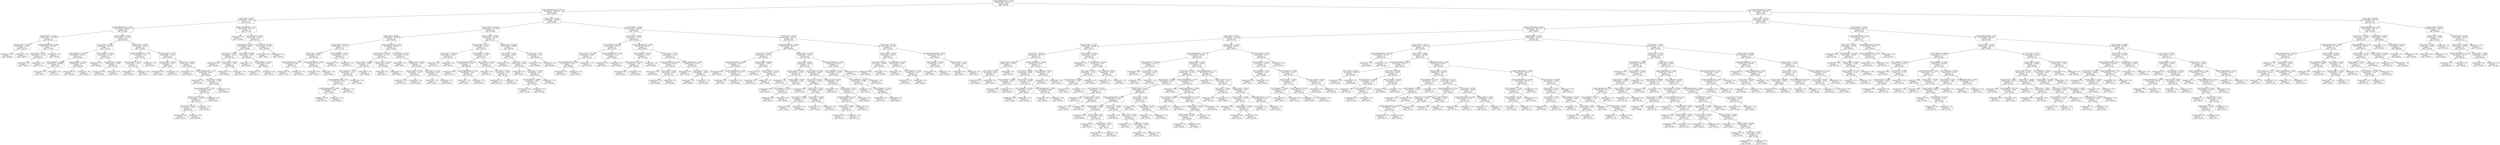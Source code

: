 digraph Tree {
node [shape=box, fontname="helvetica"] ;
edge [fontname="helvetica"] ;
0 [label="Length of Membership <= 3.225\nsquared_error = 6474.443\nsamples = 325\nvalue = 500.508"] ;
1 [label="Length of Membership <= 2.256\nsquared_error = 3666.189\nsamples = 114\nvalue = 430.413"] ;
0 -> 1 [labeldistance=2.5, labelangle=45, headlabel="True"] ;
2 [label="Time on App <= 12.61\nsquared_error = 3311.545\nsamples = 33\nvalue = 375.277"] ;
1 -> 2 ;
3 [label="Length of Membership <= 1.108\nsquared_error = 2036.635\nsamples = 24\nvalue = 351.912"] ;
2 -> 3 ;
4 [label="Session Length <= 32.871\nsquared_error = 1313.938\nsamples = 5\nvalue = 299.784"] ;
3 -> 4 ;
5 [label="Session Length <= 31.827\nsquared_error = 22.164\nsamples = 2\nvalue = 261.378"] ;
4 -> 5 ;
6 [label="squared_error = 0.0\nsamples = 1\nvalue = 266.086"] ;
5 -> 6 ;
7 [label="squared_error = -0.0\nsamples = 1\nvalue = 256.671"] ;
5 -> 7 ;
8 [label="Length of Membership <= 0.953\nsquared_error = 536.206\nsamples = 3\nvalue = 325.389"] ;
4 -> 8 ;
9 [label="Time on App <= 11.771\nsquared_error = 26.538\nsamples = 2\nvalue = 309.287"] ;
8 -> 9 ;
10 [label="squared_error = 0.0\nsamples = 1\nvalue = 304.136"] ;
9 -> 10 ;
11 [label="squared_error = 0.0\nsamples = 1\nvalue = 314.439"] ;
9 -> 11 ;
12 [label="squared_error = 0.0\nsamples = 1\nvalue = 357.591"] ;
8 -> 12 ;
13 [label="Time on Website <= 36.81\nsquared_error = 1323.576\nsamples = 19\nvalue = 365.629"] ;
3 -> 13 ;
14 [label="Time on App <= 11.659\nsquared_error = 1285.276\nsamples = 7\nvalue = 336.501"] ;
13 -> 14 ;
15 [label="Time on Website <= 35.791\nsquared_error = 1190.776\nsamples = 4\nvalue = 316.865"] ;
14 -> 15 ;
16 [label="Time on Website <= 35.569\nsquared_error = 1298.886\nsamples = 2\nvalue = 338.23"] ;
15 -> 16 ;
17 [label="squared_error = 0.0\nsamples = 1\nvalue = 302.19"] ;
16 -> 17 ;
18 [label="squared_error = 0.0\nsamples = 1\nvalue = 374.27"] ;
16 -> 18 ;
19 [label="Time on Website <= 35.942\nsquared_error = 169.735\nsamples = 2\nvalue = 295.499"] ;
15 -> 19 ;
20 [label="squared_error = 0.0\nsamples = 1\nvalue = 308.528"] ;
19 -> 20 ;
21 [label="squared_error = -0.0\nsamples = 1\nvalue = 282.471"] ;
19 -> 21 ;
22 [label="Time on Website <= 35.887\nsquared_error = 211.622\nsamples = 3\nvalue = 362.684"] ;
14 -> 22 ;
23 [label="squared_error = 0.0\nsamples = 1\nvalue = 382.416"] ;
22 -> 23 ;
24 [label="Session Length <= 32.997\nsquared_error = 25.407\nsamples = 2\nvalue = 352.817"] ;
22 -> 24 ;
25 [label="squared_error = 0.0\nsamples = 1\nvalue = 357.858"] ;
24 -> 25 ;
26 [label="squared_error = 0.0\nsamples = 1\nvalue = 347.777"] ;
24 -> 26 ;
27 [label="Session Length <= 33.021\nsquared_error = 562.28\nsamples = 12\nvalue = 382.621"] ;
13 -> 27 ;
28 [label="Length of Membership <= 1.709\nsquared_error = 38.5\nsamples = 3\nvalue = 346.976"] ;
27 -> 28 ;
29 [label="Session Length <= 32.424\nsquared_error = 1.552\nsamples = 2\nvalue = 351.304"] ;
28 -> 29 ;
30 [label="squared_error = 0.0\nsamples = 1\nvalue = 350.058"] ;
29 -> 30 ;
31 [label="squared_error = 0.0\nsamples = 1\nvalue = 352.55"] ;
29 -> 31 ;
32 [label="squared_error = -0.0\nsamples = 1\nvalue = 338.32"] ;
28 -> 32 ;
33 [label="Session Length <= 33.54\nsquared_error = 172.181\nsamples = 9\nvalue = 394.503"] ;
27 -> 33 ;
34 [label="Session Length <= 33.424\nsquared_error = 5.262\nsamples = 2\nvalue = 376.18"] ;
33 -> 34 ;
35 [label="squared_error = 0.0\nsamples = 1\nvalue = 373.886"] ;
34 -> 35 ;
36 [label="squared_error = 0.0\nsamples = 1\nvalue = 378.474"] ;
34 -> 36 ;
37 [label="Time on App <= 10.761\nsquared_error = 96.543\nsamples = 7\nvalue = 399.738"] ;
33 -> 37 ;
38 [label="squared_error = 0.0\nsamples = 1\nvalue = 384.627"] ;
37 -> 38 ;
39 [label="Length of Membership <= 1.377\nsquared_error = 68.233\nsamples = 6\nvalue = 402.256"] ;
37 -> 39 ;
40 [label="squared_error = 0.0\nsamples = 1\nvalue = 385.095"] ;
39 -> 40 ;
41 [label="Time on App <= 11.995\nsquared_error = 11.198\nsamples = 5\nvalue = 405.688"] ;
39 -> 41 ;
42 [label="Length of Membership <= 2.152\nsquared_error = 3.828\nsamples = 4\nvalue = 407.115"] ;
41 -> 42 ;
43 [label="Session Length <= 34.156\nsquared_error = 0.279\nsamples = 3\nvalue = 408.213"] ;
42 -> 43 ;
44 [label="Time on App <= 11.755\nsquared_error = 0.001\nsamples = 2\nvalue = 407.84"] ;
43 -> 44 ;
45 [label="squared_error = 0.0\nsamples = 1\nvalue = 407.876"] ;
44 -> 45 ;
46 [label="squared_error = 0.0\nsamples = 1\nvalue = 407.804"] ;
44 -> 46 ;
47 [label="squared_error = -0.0\nsamples = 1\nvalue = 408.958"] ;
43 -> 47 ;
48 [label="squared_error = -0.0\nsamples = 1\nvalue = 403.82"] ;
42 -> 48 ;
49 [label="squared_error = 0.0\nsamples = 1\nvalue = 399.984"] ;
41 -> 49 ;
50 [label="Length of Membership <= 1.311\nsquared_error = 1373.073\nsamples = 9\nvalue = 437.586"] ;
2 -> 50 ;
51 [label="squared_error = 0.0\nsamples = 1\nvalue = 357.864"] ;
50 -> 51 ;
52 [label="Session Length <= 34.151\nsquared_error = 650.945\nsamples = 8\nvalue = 447.551"] ;
50 -> 52 ;
53 [label="Time on Website <= 36.52\nsquared_error = 88.967\nsamples = 6\nvalue = 434.685"] ;
52 -> 53 ;
54 [label="Time on App <= 12.675\nsquared_error = 20.361\nsamples = 3\nvalue = 442.782"] ;
53 -> 54 ;
55 [label="squared_error = 0.0\nsamples = 1\nvalue = 436.581"] ;
54 -> 55 ;
56 [label="Time on App <= 12.862\nsquared_error = 1.705\nsamples = 2\nvalue = 445.882"] ;
54 -> 56 ;
57 [label="squared_error = 0.0\nsamples = 1\nvalue = 444.576"] ;
56 -> 57 ;
58 [label="squared_error = -0.0\nsamples = 1\nvalue = 447.188"] ;
56 -> 58 ;
59 [label="Time on App <= 12.896\nsquared_error = 26.475\nsamples = 3\nvalue = 426.589"] ;
53 -> 59 ;
60 [label="squared_error = 0.0\nsamples = 1\nvalue = 419.939"] ;
59 -> 60 ;
61 [label="Time on Website <= 37.871\nsquared_error = 6.542\nsamples = 2\nvalue = 429.914"] ;
59 -> 61 ;
62 [label="squared_error = 0.0\nsamples = 1\nvalue = 427.357"] ;
61 -> 62 ;
63 [label="squared_error = 0.0\nsamples = 1\nvalue = 432.472"] ;
61 -> 63 ;
64 [label="Time on Website <= 37.615\nsquared_error = 350.487\nsamples = 2\nvalue = 486.149"] ;
52 -> 64 ;
65 [label="squared_error = 0.0\nsamples = 1\nvalue = 504.87"] ;
64 -> 65 ;
66 [label="squared_error = 0.0\nsamples = 1\nvalue = 467.428"] ;
64 -> 66 ;
67 [label="Time on App <= 11.829\nsquared_error = 2067.634\nsamples = 81\nvalue = 452.875"] ;
1 -> 67 ;
68 [label="Session Length <= 33.029\nsquared_error = 807.305\nsamples = 33\nvalue = 413.987"] ;
67 -> 68 ;
69 [label="Time on App <= 10.846\nsquared_error = 462.362\nsamples = 18\nvalue = 396.195"] ;
68 -> 69 ;
70 [label="Session Length <= 32.529\nsquared_error = 306.011\nsamples = 6\nvalue = 377.19"] ;
69 -> 70 ;
71 [label="Time on App <= 10.399\nsquared_error = 97.927\nsamples = 4\nvalue = 367.032"] ;
70 -> 71 ;
72 [label="Length of Membership <= 2.77\nsquared_error = 0.341\nsamples = 2\nvalue = 357.199"] ;
71 -> 72 ;
73 [label="squared_error = 0.0\nsamples = 1\nvalue = 357.783"] ;
72 -> 73 ;
74 [label="squared_error = -0.0\nsamples = 1\nvalue = 356.616"] ;
72 -> 74 ;
75 [label="Length of Membership <= 2.852\nsquared_error = 2.15\nsamples = 2\nvalue = 376.865"] ;
71 -> 75 ;
76 [label="squared_error = 0.0\nsamples = 1\nvalue = 375.398"] ;
75 -> 76 ;
77 [label="squared_error = -0.0\nsamples = 1\nvalue = 378.331"] ;
75 -> 77 ;
78 [label="Time on Website <= 37.147\nsquared_error = 103.024\nsamples = 2\nvalue = 397.507"] ;
70 -> 78 ;
79 [label="squared_error = 0.0\nsamples = 1\nvalue = 407.657"] ;
78 -> 79 ;
80 [label="squared_error = -0.0\nsamples = 1\nvalue = 387.357"] ;
78 -> 80 ;
81 [label="Length of Membership <= 2.796\nsquared_error = 269.656\nsamples = 12\nvalue = 405.697"] ;
69 -> 81 ;
82 [label="Time on Website <= 37.425\nsquared_error = 146.759\nsamples = 7\nvalue = 397.401"] ;
81 -> 82 ;
83 [label="Session Length <= 32.845\nsquared_error = 20.281\nsamples = 5\nvalue = 390.399"] ;
82 -> 83 ;
84 [label="Time on Website <= 37.113\nsquared_error = 6.513\nsamples = 4\nvalue = 388.458"] ;
83 -> 84 ;
85 [label="Length of Membership <= 2.622\nsquared_error = 2.445\nsamples = 3\nvalue = 387.209"] ;
84 -> 85 ;
86 [label="Length of Membership <= 2.485\nsquared_error = 0.494\nsamples = 2\nvalue = 388.238"] ;
85 -> 86 ;
87 [label="squared_error = 0.0\nsamples = 1\nvalue = 387.535"] ;
86 -> 87 ;
88 [label="squared_error = -0.0\nsamples = 1\nvalue = 388.941"] ;
86 -> 88 ;
89 [label="squared_error = 0.0\nsamples = 1\nvalue = 385.152"] ;
85 -> 89 ;
90 [label="squared_error = -0.0\nsamples = 1\nvalue = 392.205"] ;
84 -> 90 ;
91 [label="squared_error = -0.0\nsamples = 1\nvalue = 398.163"] ;
83 -> 91 ;
92 [label="Session Length <= 32.703\nsquared_error = 34.031\nsamples = 2\nvalue = 414.904"] ;
82 -> 92 ;
93 [label="squared_error = 0.0\nsamples = 1\nvalue = 420.738"] ;
92 -> 93 ;
94 [label="squared_error = 0.0\nsamples = 1\nvalue = 409.07"] ;
92 -> 94 ;
95 [label="Time on Website <= 35.61\nsquared_error = 210.425\nsamples = 5\nvalue = 417.313"] ;
81 -> 95 ;
96 [label="squared_error = 0.0\nsamples = 1\nvalue = 392.81"] ;
95 -> 96 ;
97 [label="Session Length <= 32.469\nsquared_error = 75.417\nsamples = 4\nvalue = 423.438"] ;
95 -> 97 ;
98 [label="Session Length <= 31.978\nsquared_error = 2.345\nsamples = 2\nvalue = 414.827"] ;
97 -> 98 ;
99 [label="squared_error = 0.0\nsamples = 1\nvalue = 416.358"] ;
98 -> 99 ;
100 [label="squared_error = 0.0\nsamples = 1\nvalue = 413.296"] ;
98 -> 100 ;
101 [label="Time on App <= 11.565\nsquared_error = 0.186\nsamples = 2\nvalue = 432.049"] ;
97 -> 101 ;
102 [label="squared_error = 0.0\nsamples = 1\nvalue = 431.618"] ;
101 -> 102 ;
103 [label="squared_error = 0.0\nsamples = 1\nvalue = 432.481"] ;
101 -> 103 ;
104 [label="Session Length <= 33.691\nsquared_error = 385.552\nsamples = 15\nvalue = 435.337"] ;
68 -> 104 ;
105 [label="Session Length <= 33.179\nsquared_error = 239.92\nsamples = 8\nvalue = 422.732"] ;
104 -> 105 ;
106 [label="Time on App <= 11.591\nsquared_error = 22.089\nsamples = 2\nvalue = 447.423"] ;
105 -> 106 ;
107 [label="squared_error = 0.0\nsamples = 1\nvalue = 452.123"] ;
106 -> 107 ;
108 [label="squared_error = 0.0\nsamples = 1\nvalue = 442.723"] ;
106 -> 108 ;
109 [label="Time on Website <= 37.462\nsquared_error = 41.586\nsamples = 6\nvalue = 414.502"] ;
105 -> 109 ;
110 [label="Length of Membership <= 2.78\nsquared_error = 21.136\nsamples = 3\nvalue = 409.768"] ;
109 -> 110 ;
111 [label="squared_error = 0.0\nsamples = 1\nvalue = 403.767"] ;
110 -> 111 ;
112 [label="Length of Membership <= 3.074\nsquared_error = 4.692\nsamples = 2\nvalue = 412.769"] ;
110 -> 112 ;
113 [label="squared_error = 0.0\nsamples = 1\nvalue = 414.935"] ;
112 -> 113 ;
114 [label="squared_error = -0.0\nsamples = 1\nvalue = 410.603"] ;
112 -> 114 ;
115 [label="Session Length <= 33.303\nsquared_error = 17.22\nsamples = 3\nvalue = 419.236"] ;
109 -> 115 ;
116 [label="squared_error = 0.0\nsamples = 1\nvalue = 413.372"] ;
115 -> 116 ;
117 [label="Time on App <= 10.632\nsquared_error = 0.04\nsamples = 2\nvalue = 422.168"] ;
115 -> 117 ;
118 [label="squared_error = 0.0\nsamples = 1\nvalue = 422.369"] ;
117 -> 118 ;
119 [label="squared_error = -0.0\nsamples = 1\nvalue = 421.967"] ;
117 -> 119 ;
120 [label="Session Length <= 34.466\nsquared_error = 162.898\nsamples = 7\nvalue = 449.742"] ;
104 -> 120 ;
121 [label="Time on App <= 10.837\nsquared_error = 82.881\nsamples = 5\nvalue = 443.371"] ;
120 -> 121 ;
122 [label="squared_error = 0.0\nsamples = 1\nvalue = 426.775"] ;
121 -> 122 ;
123 [label="Time on App <= 10.97\nsquared_error = 17.538\nsamples = 4\nvalue = 447.519"] ;
121 -> 123 ;
124 [label="squared_error = 0.0\nsamples = 1\nvalue = 442.667"] ;
123 -> 124 ;
125 [label="Time on App <= 11.456\nsquared_error = 12.92\nsamples = 3\nvalue = 449.137"] ;
123 -> 125 ;
126 [label="Time on Website <= 36.946\nsquared_error = 0.002\nsamples = 2\nvalue = 451.678"] ;
125 -> 126 ;
127 [label="squared_error = 0.0\nsamples = 1\nvalue = 451.728"] ;
126 -> 127 ;
128 [label="squared_error = 0.0\nsamples = 1\nvalue = 451.629"] ;
126 -> 128 ;
129 [label="squared_error = -0.0\nsamples = 1\nvalue = 444.054"] ;
125 -> 129 ;
130 [label="Time on App <= 10.8\nsquared_error = 7.695\nsamples = 2\nvalue = 465.672"] ;
120 -> 130 ;
131 [label="squared_error = 0.0\nsamples = 1\nvalue = 468.446"] ;
130 -> 131 ;
132 [label="squared_error = 0.0\nsamples = 1\nvalue = 462.898"] ;
130 -> 132 ;
133 [label="Session Length <= 32.438\nsquared_error = 1179.593\nsamples = 48\nvalue = 479.611"] ;
67 -> 133 ;
134 [label="Time on App <= 12.257\nsquared_error = 755.09\nsamples = 14\nvalue = 449.922"] ;
133 -> 134 ;
135 [label="Time on Website <= 36.788\nsquared_error = 182.793\nsamples = 5\nvalue = 423.34"] ;
134 -> 135 ;
136 [label="Session Length <= 31.659\nsquared_error = 64.941\nsamples = 3\nvalue = 433.129"] ;
135 -> 136 ;
137 [label="Length of Membership <= 3.139\nsquared_error = 21.391\nsamples = 2\nvalue = 428.096"] ;
136 -> 137 ;
138 [label="squared_error = 0.0\nsamples = 1\nvalue = 423.471"] ;
137 -> 138 ;
139 [label="squared_error = 0.0\nsamples = 1\nvalue = 432.721"] ;
137 -> 139 ;
140 [label="squared_error = -0.0\nsamples = 1\nvalue = 443.197"] ;
136 -> 140 ;
141 [label="Length of Membership <= 2.839\nsquared_error = 0.193\nsamples = 2\nvalue = 408.656"] ;
135 -> 141 ;
142 [label="squared_error = 0.0\nsamples = 1\nvalue = 408.217"] ;
141 -> 142 ;
143 [label="squared_error = 0.0\nsamples = 1\nvalue = 409.095"] ;
141 -> 143 ;
144 [label="Length of Membership <= 2.764\nsquared_error = 462.38\nsamples = 9\nvalue = 464.69"] ;
134 -> 144 ;
145 [label="Time on Website <= 36.522\nsquared_error = 11.641\nsamples = 3\nvalue = 444.222"] ;
144 -> 145 ;
146 [label="Time on Website <= 36.139\nsquared_error = 3.393\nsamples = 2\nvalue = 446.388"] ;
145 -> 146 ;
147 [label="squared_error = 0.0\nsamples = 1\nvalue = 448.23"] ;
146 -> 147 ;
148 [label="squared_error = 0.0\nsamples = 1\nvalue = 444.546"] ;
146 -> 148 ;
149 [label="squared_error = -0.0\nsamples = 1\nvalue = 439.891"] ;
145 -> 149 ;
150 [label="Time on App <= 12.734\nsquared_error = 373.551\nsamples = 6\nvalue = 474.924"] ;
144 -> 150 ;
151 [label="Length of Membership <= 3.032\nsquared_error = 306.66\nsamples = 3\nvalue = 462.106"] ;
150 -> 151 ;
152 [label="squared_error = 0.0\nsamples = 1\nvalue = 440.003"] ;
151 -> 152 ;
153 [label="Time on App <= 12.399\nsquared_error = 93.567\nsamples = 2\nvalue = 473.158"] ;
151 -> 153 ;
154 [label="squared_error = 0.0\nsamples = 1\nvalue = 463.485"] ;
153 -> 154 ;
155 [label="squared_error = 0.0\nsamples = 1\nvalue = 482.831"] ;
153 -> 155 ;
156 [label="Length of Membership <= 2.98\nsquared_error = 111.856\nsamples = 3\nvalue = 487.742"] ;
150 -> 156 ;
157 [label="squared_error = 0.0\nsamples = 1\nvalue = 501.122"] ;
156 -> 157 ;
158 [label="Time on App <= 13.011\nsquared_error = 33.498\nsamples = 2\nvalue = 481.051"] ;
156 -> 158 ;
159 [label="squared_error = 0.0\nsamples = 1\nvalue = 486.839"] ;
158 -> 159 ;
160 [label="squared_error = -0.0\nsamples = 1\nvalue = 475.263"] ;
158 -> 160 ;
161 [label="Time on App <= 13.154\nsquared_error = 842.001\nsamples = 34\nvalue = 491.836"] ;
133 -> 161 ;
162 [label="Length of Membership <= 2.603\nsquared_error = 519.211\nsamples = 25\nvalue = 480.846"] ;
161 -> 162 ;
163 [label="Time on App <= 12.678\nsquared_error = 293.744\nsamples = 6\nvalue = 455.831"] ;
162 -> 163 ;
164 [label="Length of Membership <= 2.325\nsquared_error = 155.543\nsamples = 3\nvalue = 442.402"] ;
163 -> 164 ;
165 [label="squared_error = 0.0\nsamples = 1\nvalue = 426.155"] ;
164 -> 165 ;
166 [label="Length of Membership <= 2.454\nsquared_error = 35.327\nsamples = 2\nvalue = 450.526"] ;
164 -> 166 ;
167 [label="squared_error = 0.0\nsamples = 1\nvalue = 456.47"] ;
166 -> 167 ;
168 [label="squared_error = -0.0\nsamples = 1\nvalue = 444.582"] ;
166 -> 168 ;
169 [label="Session Length <= 32.908\nsquared_error = 71.263\nsamples = 3\nvalue = 469.26"] ;
163 -> 169 ;
170 [label="squared_error = 0.0\nsamples = 1\nvalue = 458.377"] ;
169 -> 170 ;
171 [label="Session Length <= 33.336\nsquared_error = 18.057\nsamples = 2\nvalue = 474.702"] ;
169 -> 171 ;
172 [label="squared_error = 0.0\nsamples = 1\nvalue = 470.453"] ;
171 -> 172 ;
173 [label="squared_error = 0.0\nsamples = 1\nvalue = 478.951"] ;
171 -> 173 ;
174 [label="Session Length <= 34.052\nsquared_error = 330.416\nsamples = 19\nvalue = 488.745"] ;
162 -> 174 ;
175 [label="Time on App <= 12.04\nsquared_error = 186.239\nsamples = 14\nvalue = 481.767"] ;
174 -> 175 ;
176 [label="Session Length <= 33.283\nsquared_error = 71.302\nsamples = 4\nvalue = 465.308"] ;
175 -> 176 ;
177 [label="squared_error = 0.0\nsamples = 1\nvalue = 479.732"] ;
176 -> 177 ;
178 [label="Session Length <= 33.543\nsquared_error = 2.599\nsamples = 3\nvalue = 460.5"] ;
176 -> 178 ;
179 [label="squared_error = 0.0\nsamples = 1\nvalue = 462.657"] ;
178 -> 179 ;
180 [label="Time on Website <= 36.381\nsquared_error = 0.41\nsamples = 2\nvalue = 459.421"] ;
178 -> 180 ;
181 [label="squared_error = 0.0\nsamples = 1\nvalue = 458.781"] ;
180 -> 181 ;
182 [label="squared_error = 0.0\nsamples = 1\nvalue = 460.061"] ;
180 -> 182 ;
183 [label="Session Length <= 33.398\nsquared_error = 80.499\nsamples = 10\nvalue = 488.351"] ;
175 -> 183 ;
184 [label="Time on App <= 12.293\nsquared_error = 35.986\nsamples = 5\nvalue = 480.601"] ;
183 -> 184 ;
185 [label="squared_error = 0.0\nsamples = 1\nvalue = 471.603"] ;
184 -> 185 ;
186 [label="Time on App <= 12.548\nsquared_error = 19.683\nsamples = 4\nvalue = 482.85"] ;
184 -> 186 ;
187 [label="Time on App <= 12.499\nsquared_error = 3.74\nsamples = 2\nvalue = 486.454"] ;
186 -> 187 ;
188 [label="squared_error = 0.0\nsamples = 1\nvalue = 484.52"] ;
187 -> 188 ;
189 [label="squared_error = -0.0\nsamples = 1\nvalue = 488.388"] ;
187 -> 189 ;
190 [label="Time on App <= 12.646\nsquared_error = 9.654\nsamples = 2\nvalue = 479.246"] ;
186 -> 190 ;
191 [label="squared_error = 0.0\nsamples = 1\nvalue = 476.139"] ;
190 -> 191 ;
192 [label="squared_error = -0.0\nsamples = 1\nvalue = 482.354"] ;
190 -> 192 ;
193 [label="Session Length <= 33.453\nsquared_error = 4.87\nsamples = 5\nvalue = 496.102"] ;
183 -> 193 ;
194 [label="squared_error = 0.0\nsamples = 1\nvalue = 492.105"] ;
193 -> 194 ;
195 [label="Session Length <= 33.771\nsquared_error = 1.095\nsamples = 4\nvalue = 497.101"] ;
193 -> 195 ;
196 [label="Length of Membership <= 2.9\nsquared_error = 0.018\nsamples = 3\nvalue = 497.701"] ;
195 -> 196 ;
197 [label="Time on App <= 12.229\nsquared_error = 0.0\nsamples = 2\nvalue = 497.795"] ;
196 -> 197 ;
198 [label="squared_error = 0.0\nsamples = 1\nvalue = 497.812"] ;
197 -> 198 ;
199 [label="squared_error = -0.0\nsamples = 1\nvalue = 497.779"] ;
197 -> 199 ;
200 [label="squared_error = 0.0\nsamples = 1\nvalue = 497.514"] ;
196 -> 200 ;
201 [label="squared_error = 0.0\nsamples = 1\nvalue = 495.299"] ;
195 -> 201 ;
202 [label="Length of Membership <= 3.092\nsquared_error = 216.08\nsamples = 5\nvalue = 508.282"] ;
174 -> 202 ;
203 [label="Time on Website <= 38.165\nsquared_error = 151.263\nsamples = 4\nvalue = 503.407"] ;
202 -> 203 ;
204 [label="Time on Website <= 36.812\nsquared_error = 41.289\nsamples = 3\nvalue = 497.075"] ;
203 -> 204 ;
205 [label="squared_error = 0.0\nsamples = 1\nvalue = 506.132"] ;
204 -> 205 ;
206 [label="Time on Website <= 37.469\nsquared_error = 0.402\nsamples = 2\nvalue = 492.546"] ;
204 -> 206 ;
207 [label="squared_error = 0.0\nsamples = 1\nvalue = 493.18"] ;
206 -> 207 ;
208 [label="squared_error = 0.0\nsamples = 1\nvalue = 491.912"] ;
206 -> 208 ;
209 [label="squared_error = -0.0\nsamples = 1\nvalue = 522.404"] ;
203 -> 209 ;
210 [label="squared_error = 0.0\nsamples = 1\nvalue = 527.783"] ;
202 -> 210 ;
211 [label="Time on App <= 13.502\nsquared_error = 471.146\nsamples = 9\nvalue = 522.364"] ;
161 -> 211 ;
212 [label="Session Length <= 33.622\nsquared_error = 199.039\nsamples = 5\nvalue = 507.637"] ;
211 -> 212 ;
213 [label="Time on App <= 13.332\nsquared_error = 26.805\nsamples = 2\nvalue = 523.242"] ;
212 -> 213 ;
214 [label="squared_error = 0.0\nsamples = 1\nvalue = 528.419"] ;
213 -> 214 ;
215 [label="squared_error = -0.0\nsamples = 1\nvalue = 518.065"] ;
213 -> 215 ;
216 [label="Time on Website <= 36.74\nsquared_error = 43.276\nsamples = 3\nvalue = 497.233"] ;
212 -> 216 ;
217 [label="squared_error = 0.0\nsamples = 1\nvalue = 506.536"] ;
216 -> 217 ;
218 [label="Time on Website <= 37.149\nsquared_error = 0.001\nsamples = 2\nvalue = 492.581"] ;
216 -> 218 ;
219 [label="squared_error = 0.0\nsamples = 1\nvalue = 492.557"] ;
218 -> 219 ;
220 [label="squared_error = 0.0\nsamples = 1\nvalue = 492.606"] ;
218 -> 220 ;
221 [label="Length of Membership <= 2.908\nsquared_error = 201.242\nsamples = 4\nvalue = 540.774"] ;
211 -> 221 ;
222 [label="Time on Website <= 37.056\nsquared_error = 4.535\nsamples = 2\nvalue = 526.927"] ;
221 -> 222 ;
223 [label="squared_error = 0.0\nsamples = 1\nvalue = 529.057"] ;
222 -> 223 ;
224 [label="squared_error = 0.0\nsamples = 1\nvalue = 524.798"] ;
222 -> 224 ;
225 [label="Session Length <= 33.77\nsquared_error = 14.493\nsamples = 2\nvalue = 554.62"] ;
221 -> 225 ;
226 [label="squared_error = 0.0\nsamples = 1\nvalue = 550.813"] ;
225 -> 226 ;
227 [label="squared_error = -0.0\nsamples = 1\nvalue = 558.427"] ;
225 -> 227 ;
228 [label="Length of Membership <= 4.916\nsquared_error = 3902.836\nsamples = 211\nvalue = 538.38"] ;
0 -> 228 [labeldistance=2.5, labelangle=-45, headlabel="False"] ;
229 [label="Time on App <= 12.62\nsquared_error = 2629.427\nsamples = 184\nvalue = 525.929"] ;
228 -> 229 ;
230 [label="Length of Membership <= 3.885\nsquared_error = 2107.168\nsamples = 128\nvalue = 508.441"] ;
229 -> 230 ;
231 [label="Time on App <= 11.359\nsquared_error = 1105.88\nsamples = 58\nvalue = 477.755"] ;
230 -> 231 ;
232 [label="Session Length <= 33.312\nsquared_error = 650.889\nsamples = 17\nvalue = 441.141"] ;
231 -> 232 ;
233 [label="Time on App <= 10.531\nsquared_error = 308.147\nsamples = 11\nvalue = 426.137"] ;
232 -> 233 ;
234 [label="Session Length <= 32.96\nsquared_error = 203.585\nsamples = 3\nvalue = 403.15"] ;
233 -> 234 ;
235 [label="Time on App <= 10.211\nsquared_error = 0.618\nsamples = 2\nvalue = 393.071"] ;
234 -> 235 ;
236 [label="squared_error = 0.0\nsamples = 1\nvalue = 393.857"] ;
235 -> 236 ;
237 [label="squared_error = 0.0\nsamples = 1\nvalue = 392.285"] ;
235 -> 237 ;
238 [label="squared_error = 0.0\nsamples = 1\nvalue = 423.308"] ;
234 -> 238 ;
239 [label="Length of Membership <= 3.688\nsquared_error = 74.919\nsamples = 8\nvalue = 434.756"] ;
233 -> 239 ;
240 [label="Time on App <= 10.948\nsquared_error = 50.988\nsamples = 6\nvalue = 431.278"] ;
239 -> 240 ;
241 [label="Time on Website <= 36.912\nsquared_error = 0.286\nsamples = 2\nvalue = 425.21"] ;
240 -> 241 ;
242 [label="squared_error = 0.0\nsamples = 1\nvalue = 425.745"] ;
241 -> 242 ;
243 [label="squared_error = 0.0\nsamples = 1\nvalue = 424.675"] ;
241 -> 243 ;
244 [label="Time on App <= 10.998\nsquared_error = 48.727\nsamples = 4\nvalue = 434.312"] ;
240 -> 244 ;
245 [label="Time on Website <= 37.348\nsquared_error = 0.901\nsamples = 2\nvalue = 440.947"] ;
244 -> 245 ;
246 [label="squared_error = 0.0\nsamples = 1\nvalue = 439.998"] ;
245 -> 246 ;
247 [label="squared_error = -0.0\nsamples = 1\nvalue = 441.897"] ;
245 -> 247 ;
248 [label="Length of Membership <= 3.582\nsquared_error = 8.486\nsamples = 2\nvalue = 427.676"] ;
244 -> 248 ;
249 [label="squared_error = 0.0\nsamples = 1\nvalue = 424.763"] ;
248 -> 249 ;
250 [label="squared_error = -0.0\nsamples = 1\nvalue = 430.589"] ;
248 -> 250 ;
251 [label="Time on Website <= 36.355\nsquared_error = 1.504\nsamples = 2\nvalue = 445.192"] ;
239 -> 251 ;
252 [label="squared_error = 0.0\nsamples = 1\nvalue = 446.419"] ;
251 -> 252 ;
253 [label="squared_error = -0.0\nsamples = 1\nvalue = 443.966"] ;
251 -> 253 ;
254 [label="Time on Website <= 35.973\nsquared_error = 109.862\nsamples = 6\nvalue = 468.648"] ;
232 -> 254 ;
255 [label="squared_error = 0.0\nsamples = 1\nvalue = 451.457"] ;
254 -> 255 ;
256 [label="Time on Website <= 37.718\nsquared_error = 60.91\nsamples = 5\nvalue = 472.086"] ;
254 -> 256 ;
257 [label="Time on App <= 10.771\nsquared_error = 17.381\nsamples = 3\nvalue = 477.821"] ;
256 -> 257 ;
258 [label="Session Length <= 33.998\nsquared_error = 1.516\nsamples = 2\nvalue = 474.96"] ;
257 -> 258 ;
259 [label="squared_error = 0.0\nsamples = 1\nvalue = 476.191"] ;
258 -> 259 ;
260 [label="squared_error = -0.0\nsamples = 1\nvalue = 473.729"] ;
258 -> 260 ;
261 [label="squared_error = 0.0\nsamples = 1\nvalue = 483.543"] ;
257 -> 261 ;
262 [label="Time on Website <= 38.407\nsquared_error = 2.866\nsamples = 2\nvalue = 463.484"] ;
256 -> 262 ;
263 [label="squared_error = 0.0\nsamples = 1\nvalue = 461.791"] ;
262 -> 263 ;
264 [label="squared_error = -0.0\nsamples = 1\nvalue = 465.177"] ;
262 -> 264 ;
265 [label="Session Length <= 33.297\nsquared_error = 508.192\nsamples = 41\nvalue = 492.937"] ;
231 -> 265 ;
266 [label="Length of Membership <= 3.277\nsquared_error = 234.468\nsamples = 32\nvalue = 483.972"] ;
265 -> 266 ;
267 [label="Time on Website <= 36.463\nsquared_error = 175.732\nsamples = 3\nvalue = 454.565"] ;
266 -> 267 ;
268 [label="squared_error = 0.0\nsamples = 1\nvalue = 472.992"] ;
267 -> 268 ;
269 [label="Time on App <= 11.596\nsquared_error = 8.932\nsamples = 2\nvalue = 445.352"] ;
267 -> 269 ;
270 [label="squared_error = 0.0\nsamples = 1\nvalue = 448.34"] ;
269 -> 270 ;
271 [label="squared_error = -0.0\nsamples = 1\nvalue = 442.363"] ;
269 -> 271 ;
272 [label="Session Length <= 32.841\nsquared_error = 141.831\nsamples = 29\nvalue = 487.014"] ;
266 -> 272 ;
273 [label="Time on App <= 12.403\nsquared_error = 115.438\nsamples = 21\nvalue = 483.171"] ;
272 -> 273 ;
274 [label="Session Length <= 32.009\nsquared_error = 97.352\nsamples = 14\nvalue = 479.135"] ;
273 -> 274 ;
275 [label="Time on Website <= 37.159\nsquared_error = 23.493\nsamples = 3\nvalue = 467.096"] ;
274 -> 275 ;
276 [label="squared_error = 0.0\nsamples = 1\nvalue = 473.95"] ;
275 -> 276 ;
277 [label="Session Length <= 31.659\nsquared_error = 0.006\nsamples = 2\nvalue = 463.669"] ;
275 -> 277 ;
278 [label="squared_error = 0.0\nsamples = 1\nvalue = 463.591"] ;
277 -> 278 ;
279 [label="squared_error = 0.0\nsamples = 1\nvalue = 463.746"] ;
277 -> 279 ;
280 [label="Session Length <= 32.712\nsquared_error = 67.185\nsamples = 11\nvalue = 482.418"] ;
274 -> 280 ;
281 [label="Length of Membership <= 3.591\nsquared_error = 27.848\nsamples = 8\nvalue = 486.451"] ;
280 -> 281 ;
282 [label="Session Length <= 32.299\nsquared_error = 3.308\nsamples = 4\nvalue = 481.857"] ;
281 -> 282 ;
283 [label="squared_error = 0.0\nsamples = 1\nvalue = 478.885"] ;
282 -> 283 ;
284 [label="Session Length <= 32.5\nsquared_error = 0.485\nsamples = 3\nvalue = 482.848"] ;
282 -> 284 ;
285 [label="squared_error = 0.0\nsamples = 1\nvalue = 483.797"] ;
284 -> 285 ;
286 [label="Session Length <= 32.657\nsquared_error = 0.052\nsamples = 2\nvalue = 482.374"] ;
284 -> 286 ;
287 [label="squared_error = 0.0\nsamples = 1\nvalue = 482.145"] ;
286 -> 287 ;
288 [label="squared_error = 0.0\nsamples = 1\nvalue = 482.602"] ;
286 -> 288 ;
289 [label="Time on App <= 11.616\nsquared_error = 10.181\nsamples = 4\nvalue = 491.045"] ;
281 -> 289 ;
290 [label="squared_error = 0.0\nsamples = 1\nvalue = 486.083"] ;
289 -> 290 ;
291 [label="Time on App <= 12.001\nsquared_error = 2.633\nsamples = 3\nvalue = 492.699"] ;
289 -> 291 ;
292 [label="squared_error = 0.0\nsamples = 1\nvalue = 490.6"] ;
291 -> 292 ;
293 [label="Time on App <= 12.184\nsquared_error = 0.645\nsamples = 2\nvalue = 493.748"] ;
291 -> 293 ;
294 [label="squared_error = 0.0\nsamples = 1\nvalue = 492.945"] ;
293 -> 294 ;
295 [label="squared_error = 0.0\nsamples = 1\nvalue = 494.552"] ;
293 -> 295 ;
296 [label="Time on App <= 11.78\nsquared_error = 13.047\nsamples = 3\nvalue = 471.664"] ;
280 -> 296 ;
297 [label="squared_error = 0.0\nsamples = 1\nvalue = 476.767"] ;
296 -> 297 ;
298 [label="Time on Website <= 37.207\nsquared_error = 0.039\nsamples = 2\nvalue = 469.112"] ;
296 -> 298 ;
299 [label="squared_error = 0.0\nsamples = 1\nvalue = 469.311"] ;
298 -> 299 ;
300 [label="squared_error = -0.0\nsamples = 1\nvalue = 468.914"] ;
298 -> 300 ;
301 [label="Length of Membership <= 3.337\nsquared_error = 53.87\nsamples = 7\nvalue = 491.243"] ;
273 -> 301 ;
302 [label="squared_error = 0.0\nsamples = 1\nvalue = 478.584"] ;
301 -> 302 ;
303 [label="Length of Membership <= 3.499\nsquared_error = 31.688\nsamples = 6\nvalue = 493.353"] ;
301 -> 303 ;
304 [label="Time on Website <= 36.453\nsquared_error = 5.15\nsamples = 2\nvalue = 499.659"] ;
303 -> 304 ;
305 [label="squared_error = 0.0\nsamples = 1\nvalue = 497.39"] ;
304 -> 305 ;
306 [label="squared_error = 0.0\nsamples = 1\nvalue = 501.928"] ;
304 -> 306 ;
307 [label="Length of Membership <= 3.801\nsquared_error = 15.135\nsamples = 4\nvalue = 490.2"] ;
303 -> 307 ;
308 [label="Session Length <= 32.532\nsquared_error = 2.237\nsamples = 3\nvalue = 488.082"] ;
307 -> 308 ;
309 [label="Session Length <= 31.897\nsquared_error = 0.595\nsamples = 2\nvalue = 489.041"] ;
308 -> 309 ;
310 [label="squared_error = 0.0\nsamples = 1\nvalue = 489.812"] ;
309 -> 310 ;
311 [label="squared_error = 0.0\nsamples = 1\nvalue = 488.27"] ;
309 -> 311 ;
312 [label="squared_error = -0.0\nsamples = 1\nvalue = 486.164"] ;
308 -> 312 ;
313 [label="squared_error = -0.0\nsamples = 1\nvalue = 496.554"] ;
307 -> 313 ;
314 [label="Length of Membership <= 3.37\nsquared_error = 70.561\nsamples = 8\nvalue = 497.103"] ;
272 -> 314 ;
315 [label="squared_error = 0.0\nsamples = 1\nvalue = 479.615"] ;
314 -> 315 ;
316 [label="Session Length <= 33.073\nsquared_error = 30.71\nsamples = 7\nvalue = 499.601"] ;
314 -> 316 ;
317 [label="Time on App <= 11.798\nsquared_error = 20.27\nsamples = 2\nvalue = 492.148"] ;
316 -> 317 ;
318 [label="squared_error = 0.0\nsamples = 1\nvalue = 487.646"] ;
317 -> 318 ;
319 [label="squared_error = -0.0\nsamples = 1\nvalue = 496.651"] ;
317 -> 319 ;
320 [label="Session Length <= 33.212\nsquared_error = 3.783\nsamples = 5\nvalue = 502.582"] ;
316 -> 320 ;
321 [label="Session Length <= 33.088\nsquared_error = 0.197\nsamples = 3\nvalue = 501.467"] ;
320 -> 321 ;
322 [label="squared_error = 0.0\nsamples = 1\nvalue = 501.1"] ;
321 -> 322 ;
323 [label="Session Length <= 33.139\nsquared_error = 0.195\nsamples = 2\nvalue = 501.651"] ;
321 -> 323 ;
324 [label="squared_error = 0.0\nsamples = 1\nvalue = 502.093"] ;
323 -> 324 ;
325 [label="squared_error = 0.0\nsamples = 1\nvalue = 501.209"] ;
323 -> 325 ;
326 [label="Length of Membership <= 3.414\nsquared_error = 4.501\nsamples = 2\nvalue = 504.254"] ;
320 -> 326 ;
327 [label="squared_error = 0.0\nsamples = 1\nvalue = 502.133"] ;
326 -> 327 ;
328 [label="squared_error = -0.0\nsamples = 1\nvalue = 506.376"] ;
326 -> 328 ;
329 [label="Session Length <= 35.281\nsquared_error = 179.81\nsamples = 9\nvalue = 524.81"] ;
265 -> 329 ;
330 [label="Time on Website <= 37.126\nsquared_error = 135.781\nsamples = 8\nvalue = 522.091"] ;
329 -> 330 ;
331 [label="Time on Website <= 36.79\nsquared_error = 0.107\nsamples = 2\nvalue = 506.098"] ;
330 -> 331 ;
332 [label="squared_error = 0.0\nsamples = 1\nvalue = 505.771"] ;
331 -> 332 ;
333 [label="squared_error = 0.0\nsamples = 1\nvalue = 506.424"] ;
331 -> 333 ;
334 [label="Time on Website <= 38.766\nsquared_error = 67.315\nsamples = 6\nvalue = 527.423"] ;
330 -> 334 ;
335 [label="Session Length <= 33.937\nsquared_error = 14.69\nsamples = 4\nvalue = 532.457"] ;
334 -> 335 ;
336 [label="Time on Website <= 38.538\nsquared_error = 0.021\nsamples = 2\nvalue = 536.277"] ;
335 -> 336 ;
337 [label="squared_error = 0.0\nsamples = 1\nvalue = 536.423"] ;
336 -> 337 ;
338 [label="squared_error = -0.0\nsamples = 1\nvalue = 536.131"] ;
336 -> 338 ;
339 [label="Time on Website <= 37.747\nsquared_error = 0.17\nsamples = 2\nvalue = 528.636"] ;
335 -> 339 ;
340 [label="squared_error = 0.0\nsamples = 1\nvalue = 529.049"] ;
339 -> 340 ;
341 [label="squared_error = -0.0\nsamples = 1\nvalue = 528.224"] ;
339 -> 341 ;
342 [label="Session Length <= 33.607\nsquared_error = 20.513\nsamples = 2\nvalue = 517.354"] ;
334 -> 342 ;
343 [label="squared_error = 0.0\nsamples = 1\nvalue = 512.825"] ;
342 -> 343 ;
344 [label="squared_error = -0.0\nsamples = 1\nvalue = 521.884"] ;
342 -> 344 ;
345 [label="squared_error = 0.0\nsamples = 1\nvalue = 546.557"] ;
329 -> 345 ;
346 [label="Session Length <= 33.022\nsquared_error = 1510.154\nsamples = 70\nvalue = 533.866"] ;
230 -> 346 ;
347 [label="Session Length <= 30.773\nsquared_error = 1104.511\nsamples = 31\nvalue = 506.644"] ;
346 -> 347 ;
348 [label="Length of Membership <= 4.062\nsquared_error = 279.292\nsamples = 2\nvalue = 425.352"] ;
347 -> 348 ;
349 [label="squared_error = 0.0\nsamples = 1\nvalue = 408.64"] ;
348 -> 349 ;
350 [label="squared_error = 0.0\nsamples = 1\nvalue = 442.064"] ;
348 -> 350 ;
351 [label="Time on App <= 10.882\nsquared_error = 674.249\nsamples = 29\nvalue = 512.25"] ;
347 -> 351 ;
352 [label="Length of Membership <= 4.254\nsquared_error = 192.071\nsamples = 7\nvalue = 482.815"] ;
351 -> 352 ;
353 [label="Time on App <= 10.699\nsquared_error = 0.966\nsamples = 2\nvalue = 464.906"] ;
352 -> 353 ;
354 [label="squared_error = 0.0\nsamples = 1\nvalue = 463.924"] ;
353 -> 354 ;
355 [label="squared_error = -0.0\nsamples = 1\nvalue = 465.889"] ;
353 -> 355 ;
356 [label="Time on App <= 10.558\nsquared_error = 88.913\nsamples = 5\nvalue = 489.978"] ;
352 -> 356 ;
357 [label="Time on Website <= 37.034\nsquared_error = 45.406\nsamples = 3\nvalue = 483.695"] ;
356 -> 357 ;
358 [label="squared_error = 0.0\nsamples = 1\nvalue = 493.181"] ;
357 -> 358 ;
359 [label="Time on Website <= 37.363\nsquared_error = 0.61\nsamples = 2\nvalue = 478.951"] ;
357 -> 359 ;
360 [label="squared_error = 0.0\nsamples = 1\nvalue = 479.732"] ;
359 -> 360 ;
361 [label="squared_error = -0.0\nsamples = 1\nvalue = 478.17"] ;
359 -> 361 ;
362 [label="Time on Website <= 36.618\nsquared_error = 6.103\nsamples = 2\nvalue = 499.404"] ;
356 -> 362 ;
363 [label="squared_error = 0.0\nsamples = 1\nvalue = 496.933"] ;
362 -> 363 ;
364 [label="squared_error = 0.0\nsamples = 1\nvalue = 501.874"] ;
362 -> 364 ;
365 [label="Length of Membership <= 4.479\nsquared_error = 464.272\nsamples = 22\nvalue = 521.616"] ;
351 -> 365 ;
366 [label="Session Length <= 31.943\nsquared_error = 388.731\nsamples = 12\nvalue = 511.558"] ;
365 -> 366 ;
367 [label="Time on Website <= 36.574\nsquared_error = 60.313\nsamples = 3\nvalue = 485.77"] ;
366 -> 367 ;
368 [label="Time on Website <= 35.853\nsquared_error = 14.79\nsamples = 2\nvalue = 490.793"] ;
367 -> 368 ;
369 [label="squared_error = 0.0\nsamples = 1\nvalue = 486.947"] ;
368 -> 369 ;
370 [label="squared_error = 0.0\nsamples = 1\nvalue = 494.639"] ;
368 -> 370 ;
371 [label="squared_error = 0.0\nsamples = 1\nvalue = 475.725"] ;
367 -> 371 ;
372 [label="Time on App <= 12.119\nsquared_error = 202.643\nsamples = 9\nvalue = 520.154"] ;
366 -> 372 ;
373 [label="Length of Membership <= 4.127\nsquared_error = 7.875\nsamples = 5\nvalue = 508.728"] ;
372 -> 373 ;
374 [label="Time on App <= 12.044\nsquared_error = 1.179\nsamples = 3\nvalue = 506.648"] ;
373 -> 374 ;
375 [label="Length of Membership <= 4.018\nsquared_error = 0.001\nsamples = 2\nvalue = 507.416"] ;
374 -> 375 ;
376 [label="squared_error = 0.0\nsamples = 1\nvalue = 507.39"] ;
375 -> 376 ;
377 [label="squared_error = 0.0\nsamples = 1\nvalue = 507.442"] ;
375 -> 377 ;
378 [label="squared_error = 0.0\nsamples = 1\nvalue = 505.113"] ;
374 -> 378 ;
379 [label="Session Length <= 32.375\nsquared_error = 1.708\nsamples = 2\nvalue = 511.846"] ;
373 -> 379 ;
380 [label="squared_error = 0.0\nsamples = 1\nvalue = 513.153"] ;
379 -> 380 ;
381 [label="squared_error = 0.0\nsamples = 1\nvalue = 510.539"] ;
379 -> 381 ;
382 [label="Time on App <= 12.197\nsquared_error = 78.894\nsamples = 4\nvalue = 534.437"] ;
372 -> 382 ;
383 [label="Length of Membership <= 4.268\nsquared_error = 21.799\nsamples = 2\nvalue = 542.442"] ;
382 -> 383 ;
384 [label="squared_error = 0.0\nsamples = 1\nvalue = 537.773"] ;
383 -> 384 ;
385 [label="squared_error = -0.0\nsamples = 1\nvalue = 547.111"] ;
383 -> 385 ;
386 [label="Session Length <= 32.68\nsquared_error = 7.829\nsamples = 2\nvalue = 526.432"] ;
382 -> 386 ;
387 [label="squared_error = 0.0\nsamples = 1\nvalue = 523.634"] ;
386 -> 387 ;
388 [label="squared_error = 0.0\nsamples = 1\nvalue = 529.23"] ;
386 -> 388 ;
389 [label="Length of Membership <= 4.668\nsquared_error = 287.871\nsamples = 10\nvalue = 533.685"] ;
365 -> 389 ;
390 [label="Length of Membership <= 4.654\nsquared_error = 183.623\nsamples = 4\nvalue = 548.452"] ;
389 -> 390 ;
391 [label="Time on Website <= 37.351\nsquared_error = 26.217\nsamples = 3\nvalue = 541.059"] ;
390 -> 391 ;
392 [label="Time on Website <= 36.991\nsquared_error = 9.053\nsamples = 2\nvalue = 544.235"] ;
391 -> 392 ;
393 [label="squared_error = 0.0\nsamples = 1\nvalue = 547.244"] ;
392 -> 393 ;
394 [label="squared_error = -0.0\nsamples = 1\nvalue = 541.227"] ;
392 -> 394 ;
395 [label="squared_error = -0.0\nsamples = 1\nvalue = 534.706"] ;
391 -> 395 ;
396 [label="squared_error = 0.0\nsamples = 1\nvalue = 570.63"] ;
390 -> 396 ;
397 [label="Session Length <= 32.469\nsquared_error = 115.079\nsamples = 6\nvalue = 523.84"] ;
389 -> 397 ;
398 [label="Time on App <= 11.377\nsquared_error = 20.972\nsamples = 5\nvalue = 528.258"] ;
397 -> 398 ;
399 [label="Time on App <= 11.134\nsquared_error = 2.35\nsamples = 2\nvalue = 523.105"] ;
398 -> 399 ;
400 [label="squared_error = 0.0\nsamples = 1\nvalue = 524.638"] ;
399 -> 400 ;
401 [label="squared_error = -0.0\nsamples = 1\nvalue = 521.572"] ;
399 -> 401 ;
402 [label="Time on Website <= 36.879\nsquared_error = 3.879\nsamples = 3\nvalue = 531.694"] ;
398 -> 402 ;
403 [label="squared_error = 0.0\nsamples = 1\nvalue = 528.934"] ;
402 -> 403 ;
404 [label="Time on App <= 11.56\nsquared_error = 0.104\nsamples = 2\nvalue = 533.074"] ;
402 -> 404 ;
405 [label="squared_error = 0.0\nsamples = 1\nvalue = 533.397"] ;
404 -> 405 ;
406 [label="squared_error = 0.0\nsamples = 1\nvalue = 532.752"] ;
404 -> 406 ;
407 [label="squared_error = 0.0\nsamples = 1\nvalue = 501.749"] ;
397 -> 407 ;
408 [label="Time on App <= 11.994\nsquared_error = 775.312\nsamples = 39\nvalue = 555.505"] ;
346 -> 408 ;
409 [label="Time on App <= 11.129\nsquared_error = 522.878\nsamples = 28\nvalue = 544.621"] ;
408 -> 409 ;
410 [label="Time on Website <= 36.792\nsquared_error = 307.074\nsamples = 8\nvalue = 522.888"] ;
409 -> 410 ;
411 [label="squared_error = 0.0\nsamples = 1\nvalue = 562.082"] ;
410 -> 411 ;
412 [label="Session Length <= 34.538\nsquared_error = 100.135\nsamples = 7\nvalue = 517.289"] ;
410 -> 412 ;
413 [label="Session Length <= 33.503\nsquared_error = 34.092\nsamples = 6\nvalue = 513.851"] ;
412 -> 413 ;
414 [label="Length of Membership <= 4.19\nsquared_error = 10.43\nsamples = 4\nvalue = 510.167"] ;
413 -> 414 ;
415 [label="Time on Website <= 37.513\nsquared_error = 3.073\nsamples = 3\nvalue = 511.813"] ;
414 -> 415 ;
416 [label="squared_error = 0.0\nsamples = 1\nvalue = 514.24"] ;
415 -> 416 ;
417 [label="Time on App <= 11.027\nsquared_error = 0.193\nsamples = 2\nvalue = 510.599"] ;
415 -> 417 ;
418 [label="squared_error = 0.0\nsamples = 1\nvalue = 511.039"] ;
417 -> 418 ;
419 [label="squared_error = 0.0\nsamples = 1\nvalue = 510.16"] ;
417 -> 419 ;
420 [label="squared_error = -0.0\nsamples = 1\nvalue = 505.23"] ;
414 -> 420 ;
421 [label="Session Length <= 33.629\nsquared_error = 0.001\nsamples = 2\nvalue = 521.218"] ;
413 -> 421 ;
422 [label="squared_error = 0.0\nsamples = 1\nvalue = 521.195"] ;
421 -> 422 ;
423 [label="squared_error = 0.0\nsamples = 1\nvalue = 521.241"] ;
421 -> 423 ;
424 [label="squared_error = 0.0\nsamples = 1\nvalue = 537.916"] ;
412 -> 424 ;
425 [label="Time on App <= 11.94\nsquared_error = 344.691\nsamples = 20\nvalue = 553.314"] ;
409 -> 425 ;
426 [label="Length of Membership <= 3.999\nsquared_error = 254.976\nsamples = 17\nvalue = 558.024"] ;
425 -> 426 ;
427 [label="Time on Website <= 36.648\nsquared_error = 344.316\nsamples = 2\nvalue = 534.385"] ;
426 -> 427 ;
428 [label="squared_error = 0.0\nsamples = 1\nvalue = 515.829"] ;
427 -> 428 ;
429 [label="squared_error = -0.0\nsamples = 1\nvalue = 552.94"] ;
427 -> 429 ;
430 [label="Time on Website <= 36.725\nsquared_error = 158.618\nsamples = 15\nvalue = 561.176"] ;
426 -> 430 ;
431 [label="Time on Website <= 35.994\nsquared_error = 124.707\nsamples = 6\nvalue = 569.915"] ;
430 -> 431 ;
432 [label="Session Length <= 33.895\nsquared_error = 15.702\nsamples = 2\nvalue = 554.986"] ;
431 -> 432 ;
433 [label="squared_error = 0.0\nsamples = 1\nvalue = 558.948"] ;
432 -> 433 ;
434 [label="squared_error = -0.0\nsamples = 1\nvalue = 551.023"] ;
432 -> 434 ;
435 [label="Length of Membership <= 4.015\nsquared_error = 12.054\nsamples = 4\nvalue = 577.379"] ;
431 -> 435 ;
436 [label="squared_error = 0.0\nsamples = 1\nvalue = 583.08"] ;
435 -> 436 ;
437 [label="Time on Website <= 36.272\nsquared_error = 1.629\nsamples = 3\nvalue = 575.479"] ;
435 -> 437 ;
438 [label="squared_error = 0.0\nsamples = 1\nvalue = 577.273"] ;
437 -> 438 ;
439 [label="Session Length <= 34.806\nsquared_error = 0.027\nsamples = 2\nvalue = 574.581"] ;
437 -> 439 ;
440 [label="squared_error = 0.0\nsamples = 1\nvalue = 574.416"] ;
439 -> 440 ;
441 [label="squared_error = 0.0\nsamples = 1\nvalue = 574.747"] ;
439 -> 441 ;
442 [label="Length of Membership <= 4.689\nsquared_error = 96.384\nsamples = 9\nvalue = 555.351"] ;
430 -> 442 ;
443 [label="Time on Website <= 38.66\nsquared_error = 45.94\nsamples = 7\nvalue = 551.96"] ;
442 -> 443 ;
444 [label="Session Length <= 33.382\nsquared_error = 14.749\nsamples = 6\nvalue = 554.316"] ;
443 -> 444 ;
445 [label="Session Length <= 33.206\nsquared_error = 0.21\nsamples = 2\nvalue = 549.59"] ;
444 -> 445 ;
446 [label="squared_error = 0.0\nsamples = 1\nvalue = 550.048"] ;
445 -> 446 ;
447 [label="squared_error = -0.0\nsamples = 1\nvalue = 549.132"] ;
445 -> 447 ;
448 [label="Session Length <= 33.628\nsquared_error = 5.266\nsamples = 4\nvalue = 556.679"] ;
444 -> 448 ;
449 [label="squared_error = 0.0\nsamples = 1\nvalue = 560.56"] ;
448 -> 449 ;
450 [label="Session Length <= 34.196\nsquared_error = 0.326\nsamples = 3\nvalue = 555.385"] ;
448 -> 450 ;
451 [label="squared_error = 0.0\nsamples = 1\nvalue = 556.186"] ;
450 -> 451 ;
452 [label="Time on App <= 11.795\nsquared_error = 0.007\nsamples = 2\nvalue = 554.985"] ;
450 -> 452 ;
453 [label="squared_error = 0.0\nsamples = 1\nvalue = 554.901"] ;
452 -> 453 ;
454 [label="squared_error = 0.0\nsamples = 1\nvalue = 555.068"] ;
452 -> 454 ;
455 [label="squared_error = 0.0\nsamples = 1\nvalue = 537.825"] ;
443 -> 455 ;
456 [label="Time on App <= 11.359\nsquared_error = 91.857\nsamples = 2\nvalue = 567.218"] ;
442 -> 456 ;
457 [label="squared_error = 0.0\nsamples = 1\nvalue = 557.634"] ;
456 -> 457 ;
458 [label="squared_error = -0.0\nsamples = 1\nvalue = 576.803"] ;
456 -> 458 ;
459 [label="Length of Membership <= 4.01\nsquared_error = 15.046\nsamples = 3\nvalue = 526.625"] ;
425 -> 459 ;
460 [label="Length of Membership <= 3.931\nsquared_error = 0.029\nsamples = 2\nvalue = 529.366"] ;
459 -> 460 ;
461 [label="squared_error = 0.0\nsamples = 1\nvalue = 529.538"] ;
460 -> 461 ;
462 [label="squared_error = -0.0\nsamples = 1\nvalue = 529.195"] ;
460 -> 462 ;
463 [label="squared_error = 0.0\nsamples = 1\nvalue = 521.143"] ;
459 -> 463 ;
464 [label="Session Length <= 33.963\nsquared_error = 348.866\nsamples = 11\nvalue = 583.208"] ;
408 -> 464 ;
465 [label="Length of Membership <= 4.011\nsquared_error = 109.289\nsamples = 4\nvalue = 562.838"] ;
464 -> 465 ;
466 [label="squared_error = 0.0\nsamples = 1\nvalue = 547.365"] ;
465 -> 466 ;
467 [label="Length of Membership <= 4.435\nsquared_error = 39.309\nsamples = 3\nvalue = 567.996"] ;
465 -> 467 ;
468 [label="Time on App <= 12.466\nsquared_error = 5.013\nsamples = 2\nvalue = 563.755"] ;
467 -> 468 ;
469 [label="squared_error = 0.0\nsamples = 1\nvalue = 565.994"] ;
468 -> 469 ;
470 [label="squared_error = 0.0\nsamples = 1\nvalue = 561.517"] ;
468 -> 470 ;
471 [label="squared_error = -0.0\nsamples = 1\nvalue = 576.478"] ;
467 -> 471 ;
472 [label="Time on App <= 12.338\nsquared_error = 113.174\nsamples = 7\nvalue = 594.848"] ;
464 -> 472 ;
473 [label="Time on App <= 12.12\nsquared_error = 42.077\nsamples = 4\nvalue = 602.571"] ;
472 -> 473 ;
474 [label="Session Length <= 34.764\nsquared_error = 16.202\nsamples = 2\nvalue = 608.36"] ;
473 -> 474 ;
475 [label="squared_error = 0.0\nsamples = 1\nvalue = 612.385"] ;
474 -> 475 ;
476 [label="squared_error = 0.0\nsamples = 1\nvalue = 604.335"] ;
474 -> 476 ;
477 [label="Length of Membership <= 4.357\nsquared_error = 0.919\nsamples = 2\nvalue = 596.781"] ;
473 -> 477 ;
478 [label="squared_error = 0.0\nsamples = 1\nvalue = 597.74"] ;
477 -> 478 ;
479 [label="squared_error = 0.0\nsamples = 1\nvalue = 595.823"] ;
477 -> 479 ;
480 [label="Length of Membership <= 4.193\nsquared_error = 22.435\nsamples = 3\nvalue = 584.552"] ;
472 -> 480 ;
481 [label="Time on App <= 12.461\nsquared_error = 6.553\nsamples = 2\nvalue = 581.546"] ;
480 -> 481 ;
482 [label="squared_error = 0.0\nsamples = 1\nvalue = 584.106"] ;
481 -> 482 ;
483 [label="squared_error = 0.0\nsamples = 1\nvalue = 578.986"] ;
481 -> 483 ;
484 [label="squared_error = 0.0\nsamples = 1\nvalue = 590.563"] ;
480 -> 484 ;
485 [label="Session Length <= 32.051\nsquared_error = 1526.192\nsamples = 56\nvalue = 565.903"] ;
229 -> 485 ;
486 [label="Length of Membership <= 4.118\nsquared_error = 975.73\nsamples = 8\nvalue = 512.5"] ;
485 -> 486 ;
487 [label="Time on App <= 12.764\nsquared_error = 221.776\nsamples = 5\nvalue = 490.242"] ;
486 -> 487 ;
488 [label="squared_error = 0.0\nsamples = 1\nvalue = 513.451"] ;
487 -> 488 ;
489 [label="Time on Website <= 36.229\nsquared_error = 108.901\nsamples = 4\nvalue = 484.44"] ;
487 -> 489 ;
490 [label="squared_error = 0.0\nsamples = 1\nvalue = 467.502"] ;
489 -> 490 ;
491 [label="Session Length <= 31.402\nsquared_error = 17.685\nsamples = 3\nvalue = 490.087"] ;
489 -> 491 ;
492 [label="Session Length <= 31.119\nsquared_error = 6.174\nsamples = 2\nvalue = 492.691"] ;
491 -> 492 ;
493 [label="squared_error = 0.0\nsamples = 1\nvalue = 490.207"] ;
492 -> 493 ;
494 [label="squared_error = 0.0\nsamples = 1\nvalue = 495.176"] ;
492 -> 494 ;
495 [label="squared_error = -0.0\nsamples = 1\nvalue = 484.877"] ;
491 -> 495 ;
496 [label="Length of Membership <= 4.599\nsquared_error = 30.543\nsamples = 3\nvalue = 549.596"] ;
486 -> 496 ;
497 [label="Length of Membership <= 4.566\nsquared_error = 1.845\nsamples = 2\nvalue = 545.768"] ;
496 -> 497 ;
498 [label="squared_error = 0.0\nsamples = 1\nvalue = 544.409"] ;
497 -> 498 ;
499 [label="squared_error = 0.0\nsamples = 1\nvalue = 547.126"] ;
497 -> 499 ;
500 [label="squared_error = -0.0\nsamples = 1\nvalue = 557.253"] ;
496 -> 500 ;
501 [label="Length of Membership <= 3.925\nsquared_error = 1063.404\nsamples = 48\nvalue = 574.803"] ;
485 -> 501 ;
502 [label="Session Length <= 33.547\nsquared_error = 708.283\nsamples = 28\nvalue = 558.606"] ;
501 -> 502 ;
503 [label="Time on Website <= 35.884\nsquared_error = 273.254\nsamples = 13\nvalue = 540.345"] ;
502 -> 503 ;
504 [label="Time on Website <= 35.34\nsquared_error = 85.952\nsamples = 4\nvalue = 524.45"] ;
503 -> 504 ;
505 [label="squared_error = 0.0\nsamples = 1\nvalue = 508.772"] ;
504 -> 505 ;
506 [label="Time on App <= 12.944\nsquared_error = 5.357\nsamples = 3\nvalue = 529.676"] ;
504 -> 506 ;
507 [label="Session Length <= 33.385\nsquared_error = 0.069\nsamples = 2\nvalue = 528.047"] ;
506 -> 507 ;
508 [label="squared_error = 0.0\nsamples = 1\nvalue = 528.309"] ;
507 -> 508 ;
509 [label="squared_error = 0.0\nsamples = 1\nvalue = 527.784"] ;
507 -> 509 ;
510 [label="squared_error = -0.0\nsamples = 1\nvalue = 532.935"] ;
506 -> 510 ;
511 [label="Time on Website <= 37.029\nsquared_error = 194.308\nsamples = 9\nvalue = 547.409"] ;
503 -> 511 ;
512 [label="Length of Membership <= 3.612\nsquared_error = 229.11\nsamples = 3\nvalue = 561.632"] ;
511 -> 512 ;
513 [label="squared_error = 0.0\nsamples = 1\nvalue = 540.263"] ;
512 -> 513 ;
514 [label="Time on App <= 13.546\nsquared_error = 1.21\nsamples = 2\nvalue = 572.316"] ;
512 -> 514 ;
515 [label="squared_error = 0.0\nsamples = 1\nvalue = 573.416"] ;
514 -> 515 ;
516 [label="squared_error = 0.0\nsamples = 1\nvalue = 571.216"] ;
514 -> 516 ;
517 [label="Time on Website <= 38.234\nsquared_error = 25.196\nsamples = 6\nvalue = 540.298"] ;
511 -> 517 ;
518 [label="Time on App <= 13.364\nsquared_error = 7.881\nsamples = 4\nvalue = 537.36"] ;
517 -> 518 ;
519 [label="Session Length <= 32.832\nsquared_error = 1.054\nsamples = 3\nvalue = 535.822"] ;
518 -> 519 ;
520 [label="squared_error = 0.0\nsamples = 1\nvalue = 537.215"] ;
519 -> 520 ;
521 [label="Session Length <= 33.212\nsquared_error = 0.126\nsamples = 2\nvalue = 535.126"] ;
519 -> 521 ;
522 [label="squared_error = 0.0\nsamples = 1\nvalue = 534.771"] ;
521 -> 522 ;
523 [label="squared_error = 0.0\nsamples = 1\nvalue = 535.481"] ;
521 -> 523 ;
524 [label="squared_error = 0.0\nsamples = 1\nvalue = 541.972"] ;
518 -> 524 ;
525 [label="Length of Membership <= 3.595\nsquared_error = 8.032\nsamples = 2\nvalue = 546.174"] ;
517 -> 525 ;
526 [label="squared_error = 0.0\nsamples = 1\nvalue = 549.008"] ;
525 -> 526 ;
527 [label="squared_error = -0.0\nsamples = 1\nvalue = 543.34"] ;
525 -> 527 ;
528 [label="Time on App <= 13.59\nsquared_error = 545.815\nsamples = 15\nvalue = 574.433"] ;
502 -> 528 ;
529 [label="Time on App <= 13.012\nsquared_error = 218.822\nsamples = 13\nvalue = 567.048"] ;
528 -> 529 ;
530 [label="Session Length <= 34.29\nsquared_error = 185.353\nsamples = 6\nvalue = 556.991"] ;
529 -> 530 ;
531 [label="Session Length <= 34.01\nsquared_error = 28.172\nsamples = 3\nvalue = 547.567"] ;
530 -> 531 ;
532 [label="squared_error = 0.0\nsamples = 1\nvalue = 540.996"] ;
531 -> 532 ;
533 [label="Time on Website <= 36.767\nsquared_error = 9.874\nsamples = 2\nvalue = 550.852"] ;
531 -> 533 ;
534 [label="squared_error = 0.0\nsamples = 1\nvalue = 547.71"] ;
533 -> 534 ;
535 [label="squared_error = 0.0\nsamples = 1\nvalue = 553.995"] ;
533 -> 535 ;
536 [label="Time on App <= 12.804\nsquared_error = 164.899\nsamples = 3\nvalue = 566.415"] ;
530 -> 536 ;
537 [label="squared_error = 0.0\nsamples = 1\nvalue = 548.28"] ;
536 -> 537 ;
538 [label="Time on App <= 12.893\nsquared_error = 0.686\nsamples = 2\nvalue = 575.483"] ;
536 -> 538 ;
539 [label="squared_error = 0.0\nsamples = 1\nvalue = 576.311"] ;
538 -> 539 ;
540 [label="squared_error = 0.0\nsamples = 1\nvalue = 574.655"] ;
538 -> 540 ;
541 [label="Time on Website <= 38.558\nsquared_error = 86.502\nsamples = 7\nvalue = 575.669"] ;
529 -> 541 ;
542 [label="Session Length <= 34.088\nsquared_error = 36.939\nsamples = 6\nvalue = 578.692"] ;
541 -> 542 ;
543 [label="Time on App <= 13.487\nsquared_error = 12.663\nsamples = 3\nvalue = 573.25"] ;
542 -> 543 ;
544 [label="Time on Website <= 37.538\nsquared_error = 0.306\nsamples = 2\nvalue = 570.754"] ;
543 -> 544 ;
545 [label="squared_error = 0.0\nsamples = 1\nvalue = 570.2"] ;
544 -> 545 ;
546 [label="squared_error = -0.0\nsamples = 1\nvalue = 571.307"] ;
544 -> 546 ;
547 [label="squared_error = 0.0\nsamples = 1\nvalue = 578.242"] ;
543 -> 547 ;
548 [label="Time on App <= 13.364\nsquared_error = 1.984\nsamples = 3\nvalue = 584.134"] ;
542 -> 548 ;
549 [label="Time on Website <= 36.099\nsquared_error = 0.552\nsamples = 2\nvalue = 583.235"] ;
548 -> 549 ;
550 [label="squared_error = 0.0\nsamples = 1\nvalue = 583.978"] ;
549 -> 550 ;
551 [label="squared_error = 0.0\nsamples = 1\nvalue = 582.492"] ;
549 -> 551 ;
552 [label="squared_error = -0.0\nsamples = 1\nvalue = 585.932"] ;
548 -> 552 ;
553 [label="squared_error = 0.0\nsamples = 1\nvalue = 557.529"] ;
541 -> 553 ;
554 [label="Session Length <= 33.871\nsquared_error = 12.862\nsamples = 2\nvalue = 622.432"] ;
528 -> 554 ;
555 [label="squared_error = 0.0\nsamples = 1\nvalue = 626.019"] ;
554 -> 555 ;
556 [label="squared_error = -0.0\nsamples = 1\nvalue = 618.846"] ;
554 -> 556 ;
557 [label="Session Length <= 32.803\nsquared_error = 679.086\nsamples = 20\nvalue = 597.479"] ;
501 -> 557 ;
558 [label="Time on App <= 13.269\nsquared_error = 432.529\nsamples = 7\nvalue = 574.01"] ;
557 -> 558 ;
559 [label="Length of Membership <= 4.247\nsquared_error = 130.928\nsamples = 5\nvalue = 563.151"] ;
558 -> 559 ;
560 [label="Time on App <= 12.874\nsquared_error = 89.982\nsamples = 3\nvalue = 556.086"] ;
559 -> 560 ;
561 [label="squared_error = 0.0\nsamples = 1\nvalue = 542.712"] ;
560 -> 561 ;
562 [label="Session Length <= 32.391\nsquared_error = 0.808\nsamples = 2\nvalue = 562.774"] ;
560 -> 562 ;
563 [label="squared_error = 0.0\nsamples = 1\nvalue = 561.875"] ;
562 -> 563 ;
564 [label="squared_error = -0.0\nsamples = 1\nvalue = 563.673"] ;
562 -> 564 ;
565 [label="Length of Membership <= 4.457\nsquared_error = 5.185\nsamples = 2\nvalue = 573.748"] ;
559 -> 565 ;
566 [label="squared_error = 0.0\nsamples = 1\nvalue = 571.471"] ;
565 -> 566 ;
567 [label="squared_error = -0.0\nsamples = 1\nvalue = 576.025"] ;
565 -> 567 ;
568 [label="Session Length <= 32.201\nsquared_error = 154.837\nsamples = 2\nvalue = 601.156"] ;
558 -> 568 ;
569 [label="squared_error = 0.0\nsamples = 1\nvalue = 588.713"] ;
568 -> 569 ;
570 [label="squared_error = -0.0\nsamples = 1\nvalue = 613.599"] ;
568 -> 570 ;
571 [label="Time on App <= 13.018\nsquared_error = 355.537\nsamples = 13\nvalue = 610.117"] ;
557 -> 571 ;
572 [label="Time on Website <= 36.756\nsquared_error = 158.166\nsamples = 5\nvalue = 593.254"] ;
571 -> 572 ;
573 [label="squared_error = 0.0\nsamples = 1\nvalue = 614.73"] ;
572 -> 573 ;
574 [label="Session Length <= 33.478\nsquared_error = 53.581\nsamples = 4\nvalue = 587.885"] ;
572 -> 574 ;
575 [label="Length of Membership <= 4.533\nsquared_error = 26.934\nsamples = 2\nvalue = 594.216"] ;
574 -> 575 ;
576 [label="squared_error = 0.0\nsamples = 1\nvalue = 599.406"] ;
575 -> 576 ;
577 [label="squared_error = 0.0\nsamples = 1\nvalue = 589.026"] ;
575 -> 577 ;
578 [label="Time on App <= 12.826\nsquared_error = 0.06\nsamples = 2\nvalue = 581.554"] ;
574 -> 578 ;
579 [label="squared_error = 0.0\nsamples = 1\nvalue = 581.309"] ;
578 -> 579 ;
580 [label="squared_error = 0.0\nsamples = 1\nvalue = 581.799"] ;
578 -> 580 ;
581 [label="Time on App <= 13.713\nsquared_error = 190.09\nsamples = 8\nvalue = 620.656"] ;
571 -> 581 ;
582 [label="Length of Membership <= 4.098\nsquared_error = 150.134\nsamples = 6\nvalue = 615.773"] ;
581 -> 582 ;
583 [label="squared_error = 0.0\nsamples = 1\nvalue = 596.517"] ;
582 -> 583 ;
584 [label="Length of Membership <= 4.722\nsquared_error = 91.164\nsamples = 5\nvalue = 619.625"] ;
582 -> 584 ;
585 [label="Time on Website <= 36.583\nsquared_error = 65.136\nsamples = 4\nvalue = 616.5"] ;
584 -> 585 ;
586 [label="squared_error = 0.0\nsamples = 1\nvalue = 630.157"] ;
585 -> 586 ;
587 [label="Session Length <= 33.9\nsquared_error = 3.956\nsamples = 3\nvalue = 611.948"] ;
585 -> 587 ;
588 [label="Time on App <= 13.274\nsquared_error = 0.19\nsamples = 2\nvalue = 610.564"] ;
587 -> 588 ;
589 [label="squared_error = 0.0\nsamples = 1\nvalue = 610.128"] ;
588 -> 589 ;
590 [label="squared_error = 0.0\nsamples = 1\nvalue = 611.0"] ;
588 -> 590 ;
591 [label="squared_error = 0.0\nsamples = 1\nvalue = 614.715"] ;
587 -> 591 ;
592 [label="squared_error = 0.0\nsamples = 1\nvalue = 632.124"] ;
584 -> 592 ;
593 [label="Length of Membership <= 4.114\nsquared_error = 23.839\nsamples = 2\nvalue = 635.305"] ;
581 -> 593 ;
594 [label="squared_error = 0.0\nsamples = 1\nvalue = 640.188"] ;
593 -> 594 ;
595 [label="squared_error = -0.0\nsamples = 1\nvalue = 630.423"] ;
593 -> 595 ;
596 [label="Time on App <= 12.728\nsquared_error = 4325.578\nsamples = 27\nvalue = 623.226"] ;
228 -> 596 ;
597 [label="Length of Membership <= 5.652\nsquared_error = 2245.187\nsamples = 19\nvalue = 591.496"] ;
596 -> 597 ;
598 [label="Time on App <= 11.955\nsquared_error = 1186.08\nsamples = 16\nvalue = 576.279"] ;
597 -> 598 ;
599 [label="Length of Membership <= 5.184\nsquared_error = 717.889\nsamples = 10\nvalue = 557.503"] ;
598 -> 599 ;
600 [label="Length of Membership <= 5.005\nsquared_error = 512.836\nsamples = 5\nvalue = 538.491"] ;
599 -> 600 ;
601 [label="squared_error = 0.0\nsamples = 1\nvalue = 577.736"] ;
600 -> 601 ;
602 [label="Time on App <= 10.621\nsquared_error = 159.751\nsamples = 4\nvalue = 528.68"] ;
600 -> 602 ;
603 [label="Time on Website <= 37.2\nsquared_error = 153.128\nsamples = 2\nvalue = 519.587"] ;
602 -> 603 ;
604 [label="squared_error = 0.0\nsamples = 1\nvalue = 507.213"] ;
603 -> 604 ;
605 [label="squared_error = 0.0\nsamples = 1\nvalue = 531.962"] ;
603 -> 605 ;
606 [label="Length of Membership <= 5.069\nsquared_error = 1.003\nsamples = 2\nvalue = 537.773"] ;
602 -> 606 ;
607 [label="squared_error = 0.0\nsamples = 1\nvalue = 538.775"] ;
606 -> 607 ;
608 [label="squared_error = -0.0\nsamples = 1\nvalue = 536.772"] ;
606 -> 608 ;
609 [label="Session Length <= 32.942\nsquared_error = 200.086\nsamples = 5\nvalue = 576.514"] ;
599 -> 609 ;
610 [label="Time on Website <= 36.86\nsquared_error = 14.264\nsamples = 2\nvalue = 559.669"] ;
609 -> 610 ;
611 [label="squared_error = 0.0\nsamples = 1\nvalue = 563.446"] ;
610 -> 611 ;
612 [label="squared_error = 0.0\nsamples = 1\nvalue = 555.893"] ;
610 -> 612 ;
613 [label="Time on App <= 11.202\nsquared_error = 8.701\nsamples = 3\nvalue = 587.744"] ;
609 -> 613 ;
614 [label="Session Length <= 33.498\nsquared_error = 2.816\nsamples = 2\nvalue = 585.897"] ;
613 -> 614 ;
615 [label="squared_error = 0.0\nsamples = 1\nvalue = 584.218"] ;
614 -> 615 ;
616 [label="squared_error = -0.0\nsamples = 1\nvalue = 587.575"] ;
614 -> 616 ;
617 [label="squared_error = 0.0\nsamples = 1\nvalue = 591.438"] ;
613 -> 617 ;
618 [label="Length of Membership <= 5.32\nsquared_error = 399.453\nsamples = 6\nvalue = 607.574"] ;
598 -> 618 ;
619 [label="Session Length <= 32.47\nsquared_error = 45.947\nsamples = 4\nvalue = 594.263"] ;
618 -> 619 ;
620 [label="Session Length <= 32.163\nsquared_error = 11.53\nsamples = 3\nvalue = 590.737"] ;
619 -> 620 ;
621 [label="Time on Website <= 36.984\nsquared_error = 1.554\nsamples = 2\nvalue = 593.028"] ;
620 -> 621 ;
622 [label="squared_error = 0.0\nsamples = 1\nvalue = 591.781"] ;
621 -> 622 ;
623 [label="squared_error = 0.0\nsamples = 1\nvalue = 594.274"] ;
621 -> 623 ;
624 [label="squared_error = 0.0\nsamples = 1\nvalue = 586.156"] ;
620 -> 624 ;
625 [label="squared_error = 0.0\nsamples = 1\nvalue = 604.841"] ;
619 -> 625 ;
626 [label="Session Length <= 32.806\nsquared_error = 43.447\nsamples = 2\nvalue = 634.195"] ;
618 -> 626 ;
627 [label="squared_error = 0.0\nsamples = 1\nvalue = 627.603"] ;
626 -> 627 ;
628 [label="squared_error = -0.0\nsamples = 1\nvalue = 640.786"] ;
626 -> 628 ;
629 [label="Session Length <= 33.051\nsquared_error = 72.636\nsamples = 3\nvalue = 672.651"] ;
597 -> 629 ;
630 [label="squared_error = 0.0\nsamples = 1\nvalue = 684.163"] ;
629 -> 630 ;
631 [label="Time on Website <= 36.354\nsquared_error = 9.559\nsamples = 2\nvalue = 666.895"] ;
629 -> 631 ;
632 [label="squared_error = 0.0\nsamples = 1\nvalue = 669.987"] ;
631 -> 632 ;
633 [label="squared_error = -0.0\nsamples = 1\nvalue = 663.804"] ;
631 -> 633 ;
634 [label="Session Length <= 33.252\nsquared_error = 1196.32\nsamples = 8\nvalue = 698.585"] ;
596 -> 634 ;
635 [label="Time on App <= 13.939\nsquared_error = 1.496\nsamples = 3\nvalue = 662.154"] ;
634 -> 635 ;
636 [label="Time on App <= 13.444\nsquared_error = 0.003\nsamples = 2\nvalue = 663.018"] ;
635 -> 636 ;
637 [label="squared_error = 0.0\nsamples = 1\nvalue = 663.075"] ;
636 -> 637 ;
638 [label="squared_error = -0.0\nsamples = 1\nvalue = 662.961"] ;
636 -> 638 ;
639 [label="squared_error = 0.0\nsamples = 1\nvalue = 660.425"] ;
635 -> 639 ;
640 [label="Time on App <= 14.523\nsquared_error = 639.034\nsamples = 5\nvalue = 720.444"] ;
634 -> 640 ;
641 [label="Time on App <= 13.659\nsquared_error = 163.897\nsamples = 4\nvalue = 709.176"] ;
640 -> 641 ;
642 [label="Length of Membership <= 5.636\nsquared_error = 91.657\nsamples = 2\nvalue = 699.361"] ;
641 -> 642 ;
643 [label="squared_error = 0.0\nsamples = 1\nvalue = 689.788"] ;
642 -> 643 ;
644 [label="squared_error = 0.0\nsamples = 1\nvalue = 708.935"] ;
642 -> 644 ;
645 [label="Time on App <= 13.889\nsquared_error = 43.484\nsamples = 2\nvalue = 718.991"] ;
641 -> 645 ;
646 [label="squared_error = 0.0\nsamples = 1\nvalue = 725.585"] ;
645 -> 646 ;
647 [label="squared_error = 0.0\nsamples = 1\nvalue = 712.396"] ;
645 -> 647 ;
648 [label="squared_error = -0.0\nsamples = 1\nvalue = 765.518"] ;
640 -> 648 ;
}